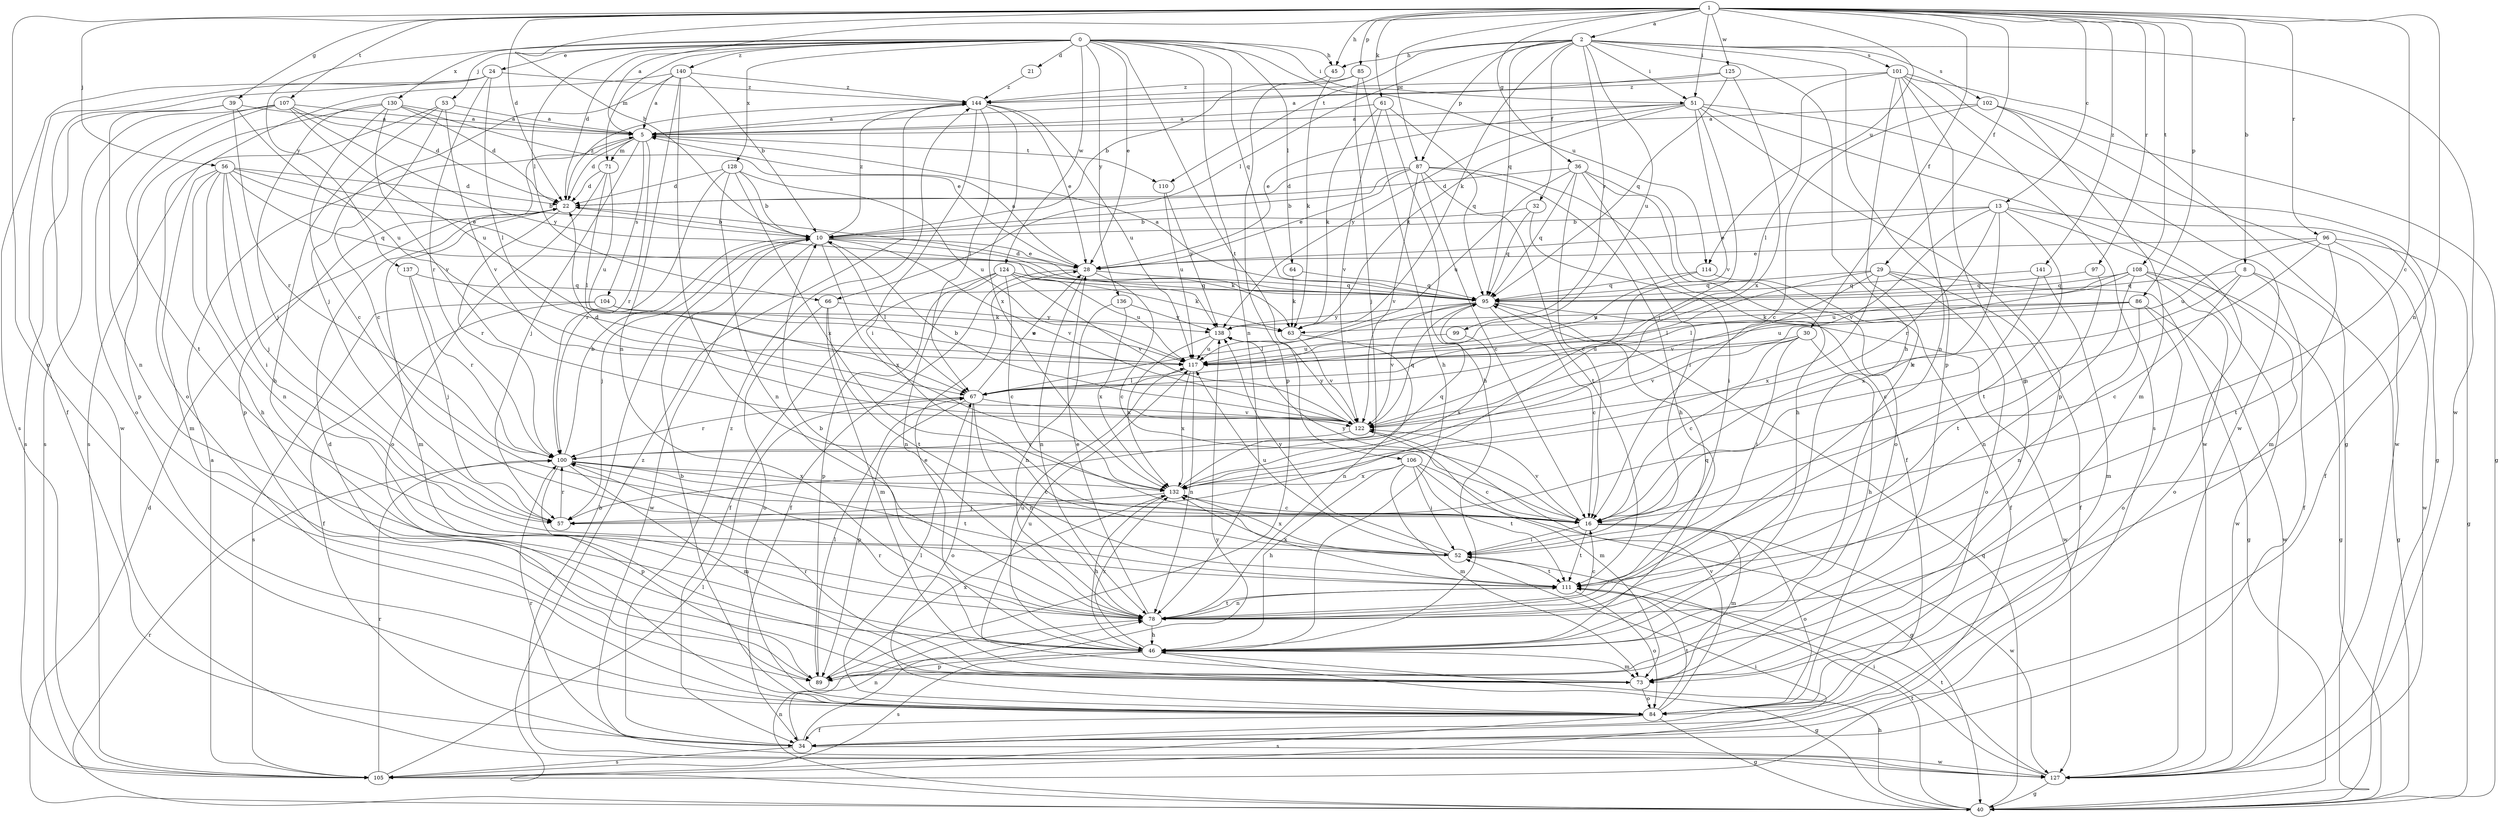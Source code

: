 strict digraph  {
0;
1;
2;
5;
8;
10;
13;
16;
21;
22;
24;
28;
29;
30;
32;
34;
36;
39;
40;
45;
46;
51;
52;
53;
56;
57;
61;
63;
64;
66;
67;
71;
73;
78;
84;
85;
86;
87;
89;
95;
96;
97;
99;
100;
101;
102;
104;
105;
106;
107;
108;
110;
111;
114;
117;
122;
124;
125;
127;
128;
130;
132;
136;
137;
138;
140;
141;
144;
0 -> 21  [label=d];
0 -> 22  [label=d];
0 -> 24  [label=e];
0 -> 28  [label=e];
0 -> 45  [label=h];
0 -> 51  [label=i];
0 -> 53  [label=j];
0 -> 64  [label=l];
0 -> 66  [label=l];
0 -> 71  [label=m];
0 -> 78  [label=n];
0 -> 95  [label=q];
0 -> 106  [label=t];
0 -> 114  [label=u];
0 -> 124  [label=w];
0 -> 128  [label=x];
0 -> 130  [label=x];
0 -> 136  [label=y];
0 -> 137  [label=y];
0 -> 140  [label=z];
1 -> 2  [label=a];
1 -> 5  [label=a];
1 -> 8  [label=b];
1 -> 10  [label=b];
1 -> 13  [label=c];
1 -> 16  [label=c];
1 -> 22  [label=d];
1 -> 29  [label=f];
1 -> 30  [label=f];
1 -> 36  [label=g];
1 -> 39  [label=g];
1 -> 45  [label=h];
1 -> 51  [label=i];
1 -> 56  [label=j];
1 -> 61  [label=k];
1 -> 78  [label=n];
1 -> 84  [label=o];
1 -> 85  [label=p];
1 -> 86  [label=p];
1 -> 87  [label=p];
1 -> 96  [label=r];
1 -> 97  [label=r];
1 -> 107  [label=t];
1 -> 108  [label=t];
1 -> 114  [label=u];
1 -> 125  [label=w];
1 -> 141  [label=z];
2 -> 32  [label=f];
2 -> 45  [label=h];
2 -> 46  [label=h];
2 -> 51  [label=i];
2 -> 63  [label=k];
2 -> 66  [label=l];
2 -> 87  [label=p];
2 -> 89  [label=p];
2 -> 95  [label=q];
2 -> 99  [label=r];
2 -> 101  [label=s];
2 -> 102  [label=s];
2 -> 110  [label=t];
2 -> 117  [label=u];
2 -> 127  [label=w];
5 -> 22  [label=d];
5 -> 57  [label=j];
5 -> 71  [label=m];
5 -> 89  [label=p];
5 -> 100  [label=r];
5 -> 104  [label=s];
5 -> 110  [label=t];
8 -> 16  [label=c];
8 -> 34  [label=f];
8 -> 40  [label=g];
8 -> 95  [label=q];
8 -> 132  [label=x];
10 -> 28  [label=e];
10 -> 57  [label=j];
10 -> 63  [label=k];
10 -> 67  [label=l];
10 -> 122  [label=v];
10 -> 127  [label=w];
10 -> 132  [label=x];
10 -> 144  [label=z];
13 -> 10  [label=b];
13 -> 16  [label=c];
13 -> 28  [label=e];
13 -> 34  [label=f];
13 -> 73  [label=m];
13 -> 100  [label=r];
13 -> 111  [label=t];
13 -> 122  [label=v];
16 -> 52  [label=i];
16 -> 73  [label=m];
16 -> 84  [label=o];
16 -> 111  [label=t];
16 -> 122  [label=v];
16 -> 127  [label=w];
16 -> 138  [label=y];
21 -> 144  [label=z];
22 -> 10  [label=b];
22 -> 73  [label=m];
22 -> 100  [label=r];
22 -> 144  [label=z];
24 -> 34  [label=f];
24 -> 67  [label=l];
24 -> 100  [label=r];
24 -> 105  [label=s];
24 -> 127  [label=w];
24 -> 144  [label=z];
28 -> 5  [label=a];
28 -> 16  [label=c];
28 -> 34  [label=f];
28 -> 78  [label=n];
28 -> 95  [label=q];
29 -> 34  [label=f];
29 -> 40  [label=g];
29 -> 67  [label=l];
29 -> 84  [label=o];
29 -> 95  [label=q];
29 -> 122  [label=v];
29 -> 132  [label=x];
30 -> 16  [label=c];
30 -> 46  [label=h];
30 -> 52  [label=i];
30 -> 117  [label=u];
30 -> 122  [label=v];
32 -> 10  [label=b];
32 -> 52  [label=i];
32 -> 95  [label=q];
34 -> 78  [label=n];
34 -> 100  [label=r];
34 -> 105  [label=s];
34 -> 127  [label=w];
34 -> 138  [label=y];
34 -> 144  [label=z];
36 -> 16  [label=c];
36 -> 22  [label=d];
36 -> 46  [label=h];
36 -> 52  [label=i];
36 -> 84  [label=o];
36 -> 95  [label=q];
36 -> 117  [label=u];
39 -> 5  [label=a];
39 -> 78  [label=n];
39 -> 100  [label=r];
39 -> 105  [label=s];
39 -> 117  [label=u];
40 -> 22  [label=d];
40 -> 46  [label=h];
40 -> 78  [label=n];
40 -> 95  [label=q];
40 -> 100  [label=r];
40 -> 111  [label=t];
40 -> 144  [label=z];
45 -> 63  [label=k];
45 -> 89  [label=p];
46 -> 28  [label=e];
46 -> 40  [label=g];
46 -> 73  [label=m];
46 -> 89  [label=p];
46 -> 100  [label=r];
46 -> 105  [label=s];
46 -> 117  [label=u];
46 -> 132  [label=x];
51 -> 5  [label=a];
51 -> 28  [label=e];
51 -> 40  [label=g];
51 -> 57  [label=j];
51 -> 63  [label=k];
51 -> 89  [label=p];
51 -> 122  [label=v];
51 -> 127  [label=w];
51 -> 138  [label=y];
52 -> 111  [label=t];
52 -> 117  [label=u];
52 -> 132  [label=x];
52 -> 138  [label=y];
53 -> 5  [label=a];
53 -> 16  [label=c];
53 -> 46  [label=h];
53 -> 105  [label=s];
53 -> 122  [label=v];
56 -> 10  [label=b];
56 -> 22  [label=d];
56 -> 28  [label=e];
56 -> 46  [label=h];
56 -> 52  [label=i];
56 -> 57  [label=j];
56 -> 73  [label=m];
56 -> 78  [label=n];
56 -> 95  [label=q];
57 -> 100  [label=r];
61 -> 5  [label=a];
61 -> 46  [label=h];
61 -> 63  [label=k];
61 -> 95  [label=q];
61 -> 122  [label=v];
63 -> 78  [label=n];
63 -> 122  [label=v];
64 -> 63  [label=k];
64 -> 95  [label=q];
66 -> 73  [label=m];
66 -> 84  [label=o];
66 -> 111  [label=t];
66 -> 138  [label=y];
67 -> 28  [label=e];
67 -> 78  [label=n];
67 -> 84  [label=o];
67 -> 89  [label=p];
67 -> 100  [label=r];
67 -> 122  [label=v];
71 -> 22  [label=d];
71 -> 67  [label=l];
71 -> 84  [label=o];
71 -> 117  [label=u];
73 -> 84  [label=o];
73 -> 100  [label=r];
73 -> 117  [label=u];
78 -> 10  [label=b];
78 -> 16  [label=c];
78 -> 28  [label=e];
78 -> 46  [label=h];
78 -> 95  [label=q];
78 -> 111  [label=t];
84 -> 10  [label=b];
84 -> 34  [label=f];
84 -> 40  [label=g];
84 -> 67  [label=l];
84 -> 105  [label=s];
84 -> 111  [label=t];
84 -> 122  [label=v];
85 -> 10  [label=b];
85 -> 46  [label=h];
85 -> 57  [label=j];
85 -> 144  [label=z];
86 -> 63  [label=k];
86 -> 78  [label=n];
86 -> 84  [label=o];
86 -> 117  [label=u];
86 -> 127  [label=w];
86 -> 138  [label=y];
87 -> 10  [label=b];
87 -> 16  [label=c];
87 -> 22  [label=d];
87 -> 28  [label=e];
87 -> 34  [label=f];
87 -> 46  [label=h];
87 -> 111  [label=t];
87 -> 122  [label=v];
89 -> 22  [label=d];
89 -> 67  [label=l];
89 -> 132  [label=x];
95 -> 5  [label=a];
95 -> 16  [label=c];
95 -> 22  [label=d];
95 -> 67  [label=l];
95 -> 122  [label=v];
95 -> 127  [label=w];
95 -> 138  [label=y];
96 -> 28  [label=e];
96 -> 40  [label=g];
96 -> 57  [label=j];
96 -> 111  [label=t];
96 -> 117  [label=u];
96 -> 127  [label=w];
97 -> 95  [label=q];
97 -> 111  [label=t];
99 -> 117  [label=u];
99 -> 132  [label=x];
100 -> 10  [label=b];
100 -> 16  [label=c];
100 -> 73  [label=m];
100 -> 89  [label=p];
100 -> 111  [label=t];
100 -> 132  [label=x];
101 -> 40  [label=g];
101 -> 46  [label=h];
101 -> 67  [label=l];
101 -> 73  [label=m];
101 -> 78  [label=n];
101 -> 105  [label=s];
101 -> 127  [label=w];
101 -> 144  [label=z];
102 -> 5  [label=a];
102 -> 16  [label=c];
102 -> 40  [label=g];
102 -> 73  [label=m];
102 -> 127  [label=w];
104 -> 34  [label=f];
104 -> 63  [label=k];
104 -> 105  [label=s];
104 -> 117  [label=u];
105 -> 5  [label=a];
105 -> 52  [label=i];
105 -> 67  [label=l];
105 -> 100  [label=r];
106 -> 16  [label=c];
106 -> 40  [label=g];
106 -> 46  [label=h];
106 -> 52  [label=i];
106 -> 73  [label=m];
106 -> 111  [label=t];
106 -> 132  [label=x];
107 -> 5  [label=a];
107 -> 22  [label=d];
107 -> 84  [label=o];
107 -> 105  [label=s];
107 -> 111  [label=t];
107 -> 117  [label=u];
107 -> 138  [label=y];
108 -> 40  [label=g];
108 -> 67  [label=l];
108 -> 78  [label=n];
108 -> 84  [label=o];
108 -> 95  [label=q];
108 -> 117  [label=u];
108 -> 127  [label=w];
110 -> 117  [label=u];
110 -> 138  [label=y];
111 -> 78  [label=n];
111 -> 84  [label=o];
111 -> 132  [label=x];
114 -> 34  [label=f];
114 -> 95  [label=q];
114 -> 117  [label=u];
117 -> 67  [label=l];
117 -> 78  [label=n];
117 -> 132  [label=x];
122 -> 10  [label=b];
122 -> 22  [label=d];
122 -> 73  [label=m];
122 -> 95  [label=q];
122 -> 100  [label=r];
122 -> 138  [label=y];
124 -> 16  [label=c];
124 -> 34  [label=f];
124 -> 63  [label=k];
124 -> 78  [label=n];
124 -> 89  [label=p];
124 -> 95  [label=q];
124 -> 117  [label=u];
124 -> 122  [label=v];
125 -> 5  [label=a];
125 -> 95  [label=q];
125 -> 132  [label=x];
125 -> 144  [label=z];
127 -> 10  [label=b];
127 -> 40  [label=g];
127 -> 52  [label=i];
127 -> 111  [label=t];
128 -> 10  [label=b];
128 -> 22  [label=d];
128 -> 78  [label=n];
128 -> 100  [label=r];
128 -> 117  [label=u];
128 -> 132  [label=x];
130 -> 5  [label=a];
130 -> 16  [label=c];
130 -> 22  [label=d];
130 -> 28  [label=e];
130 -> 57  [label=j];
130 -> 89  [label=p];
130 -> 122  [label=v];
132 -> 16  [label=c];
132 -> 46  [label=h];
132 -> 57  [label=j];
132 -> 95  [label=q];
136 -> 78  [label=n];
136 -> 132  [label=x];
136 -> 138  [label=y];
137 -> 57  [label=j];
137 -> 95  [label=q];
137 -> 100  [label=r];
138 -> 117  [label=u];
138 -> 132  [label=x];
140 -> 5  [label=a];
140 -> 10  [label=b];
140 -> 52  [label=i];
140 -> 57  [label=j];
140 -> 78  [label=n];
140 -> 84  [label=o];
140 -> 144  [label=z];
141 -> 16  [label=c];
141 -> 73  [label=m];
141 -> 95  [label=q];
144 -> 5  [label=a];
144 -> 28  [label=e];
144 -> 52  [label=i];
144 -> 67  [label=l];
144 -> 117  [label=u];
144 -> 132  [label=x];
}
